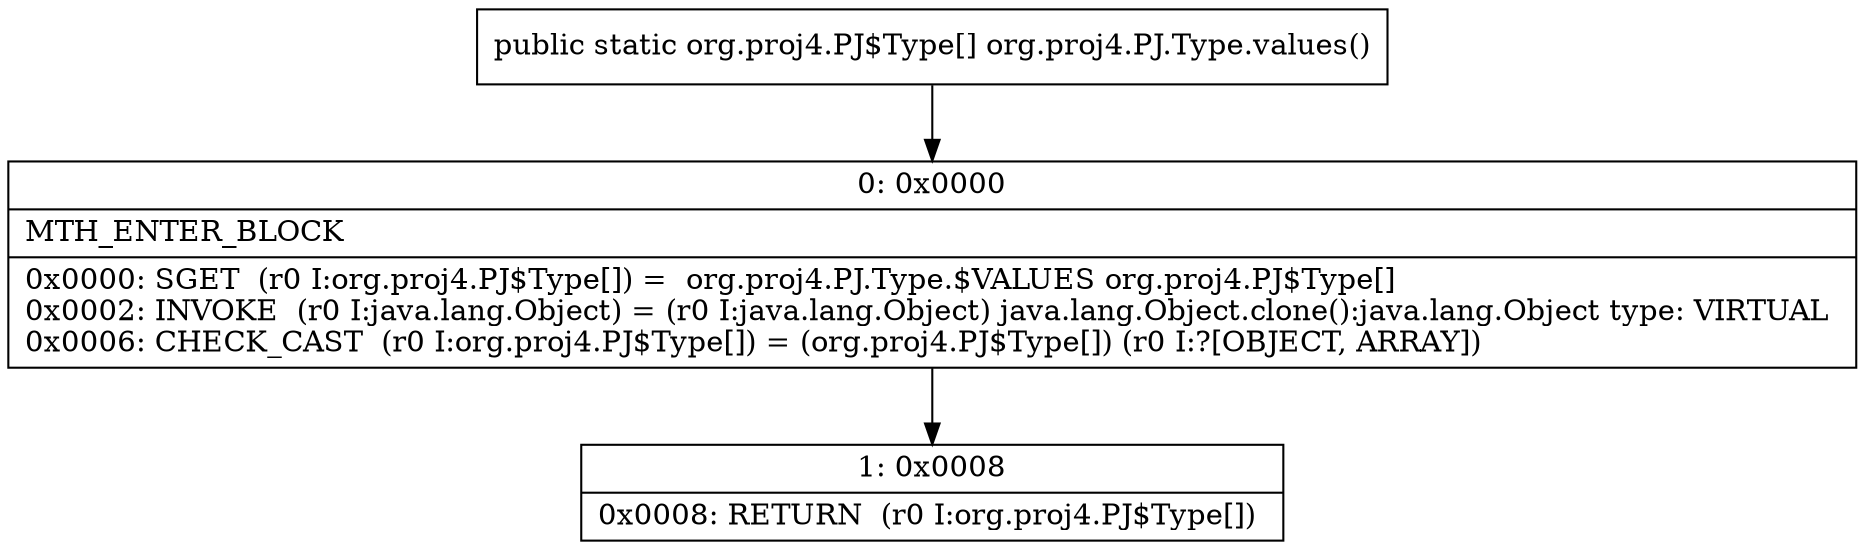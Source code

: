 digraph "CFG fororg.proj4.PJ.Type.values()[Lorg\/proj4\/PJ$Type;" {
Node_0 [shape=record,label="{0\:\ 0x0000|MTH_ENTER_BLOCK\l|0x0000: SGET  (r0 I:org.proj4.PJ$Type[]) =  org.proj4.PJ.Type.$VALUES org.proj4.PJ$Type[] \l0x0002: INVOKE  (r0 I:java.lang.Object) = (r0 I:java.lang.Object) java.lang.Object.clone():java.lang.Object type: VIRTUAL \l0x0006: CHECK_CAST  (r0 I:org.proj4.PJ$Type[]) = (org.proj4.PJ$Type[]) (r0 I:?[OBJECT, ARRAY]) \l}"];
Node_1 [shape=record,label="{1\:\ 0x0008|0x0008: RETURN  (r0 I:org.proj4.PJ$Type[]) \l}"];
MethodNode[shape=record,label="{public static org.proj4.PJ$Type[] org.proj4.PJ.Type.values() }"];
MethodNode -> Node_0;
Node_0 -> Node_1;
}

